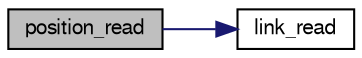 digraph "position_read"
{
 // LATEX_PDF_SIZE
  bgcolor="transparent";
  edge [fontname="FreeSans",fontsize="10",labelfontname="FreeSans",labelfontsize="10"];
  node [fontname="FreeSans",fontsize="10",shape=record];
  rankdir="LR";
  Node1 [label="position_read",height=0.2,width=0.4,color="black", fillcolor="grey75", style="filled", fontcolor="black",tooltip="Read a position."];
  Node1 -> Node2 [color="midnightblue",fontsize="10",style="solid",fontname="FreeSans"];
  Node2 [label="link_read",height=0.2,width=0.4,color="black",URL="$book_8c.html#a1fb7cdac0a0600205c5a2ea110db6a3a",tooltip="read a link."];
}
